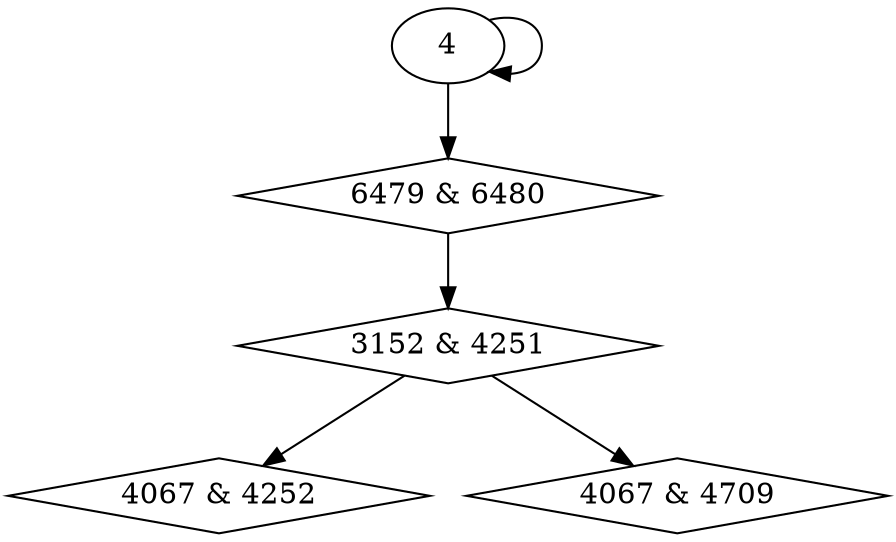 digraph {
0 [label = "3152 & 4251", shape = diamond];
1 [label = "4067 & 4252", shape = diamond];
2 [label = "4067 & 4709", shape = diamond];
3 [label = "6479 & 6480", shape = diamond];
3 -> 0;
0 -> 1;
0 -> 2;
4 -> 3;
4 -> 4;
}

